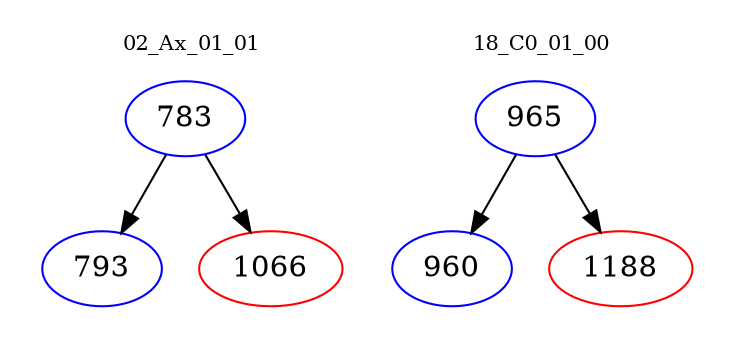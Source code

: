 digraph{
subgraph cluster_0 {
color = white
label = "02_Ax_01_01";
fontsize=10;
T0_783 [label="783", color="blue"]
T0_783 -> T0_793 [color="black"]
T0_793 [label="793", color="blue"]
T0_783 -> T0_1066 [color="black"]
T0_1066 [label="1066", color="red"]
}
subgraph cluster_1 {
color = white
label = "18_C0_01_00";
fontsize=10;
T1_965 [label="965", color="blue"]
T1_965 -> T1_960 [color="black"]
T1_960 [label="960", color="blue"]
T1_965 -> T1_1188 [color="black"]
T1_1188 [label="1188", color="red"]
}
}
